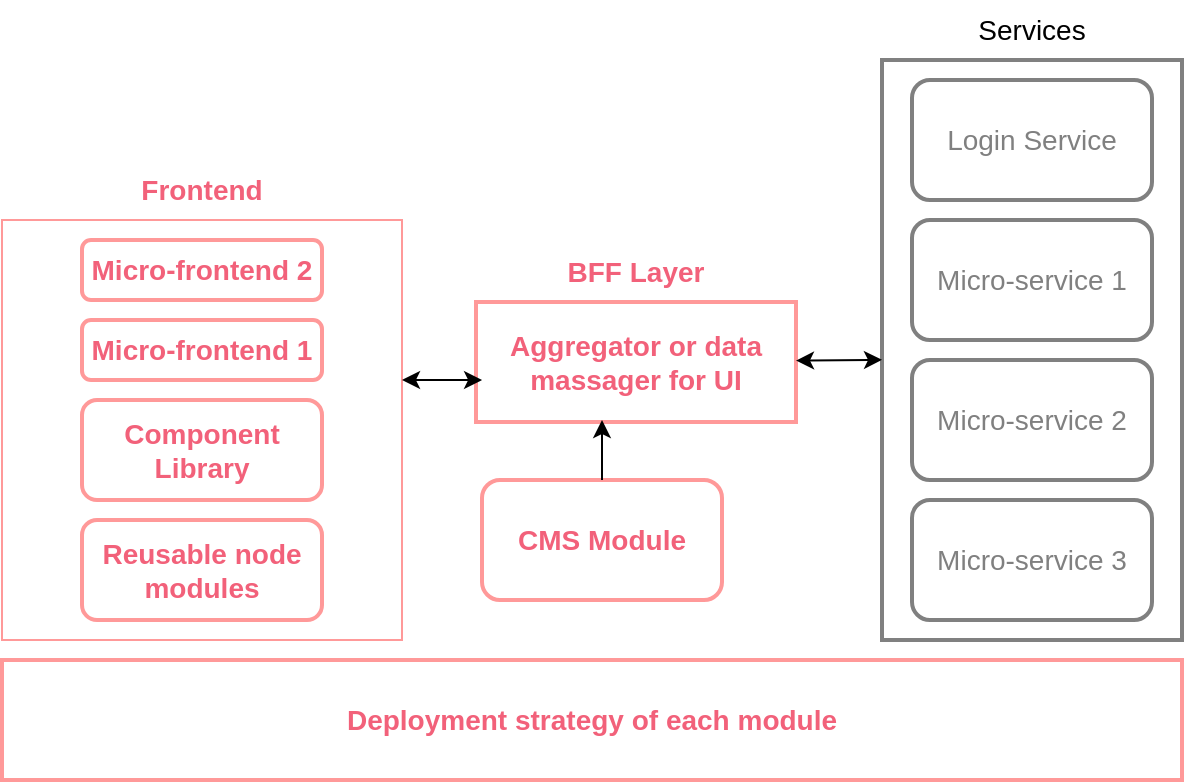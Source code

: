 <mxfile version="20.0.4" type="github" pages="2">
  <diagram id="bGjxX2FuYvQSAbSJWaOH" name="tech-architecture">
    <mxGraphModel dx="1042" dy="624" grid="1" gridSize="10" guides="1" tooltips="1" connect="1" arrows="1" fold="1" page="1" pageScale="1" pageWidth="850" pageHeight="1100" math="0" shadow="0">
      <root>
        <mxCell id="0" />
        <mxCell id="1" parent="0" />
        <mxCell id="9_o_dCXTUubcjTPNXbyS-2" value="" style="rounded=0;whiteSpace=wrap;html=1;strokeColor=#FF9999;" parent="1" vertex="1">
          <mxGeometry x="80" y="160" width="200" height="210" as="geometry" />
        </mxCell>
        <mxCell id="9_o_dCXTUubcjTPNXbyS-3" value="&lt;font style=&quot;font-size: 14px;&quot;&gt;Frontend&lt;/font&gt;" style="text;html=1;strokeColor=none;fillColor=none;align=center;verticalAlign=middle;whiteSpace=wrap;rounded=0;fontColor=#F2617A;labelBorderColor=none;strokeWidth=2;fontStyle=1" parent="1" vertex="1">
          <mxGeometry x="150" y="130" width="60" height="30" as="geometry" />
        </mxCell>
        <mxCell id="9_o_dCXTUubcjTPNXbyS-4" value="Reusable node modules" style="rounded=1;whiteSpace=wrap;html=1;fontSize=14;strokeColor=#FF9999;fontColor=#F2617A;labelBorderColor=none;strokeWidth=2;fontStyle=1" parent="1" vertex="1">
          <mxGeometry x="120" y="310" width="120" height="50" as="geometry" />
        </mxCell>
        <mxCell id="9_o_dCXTUubcjTPNXbyS-5" value="Component Library" style="rounded=1;whiteSpace=wrap;html=1;fontSize=14;strokeColor=#FF9999;fontColor=#F2617A;labelBorderColor=none;strokeWidth=2;fontStyle=1" parent="1" vertex="1">
          <mxGeometry x="120" y="250" width="120" height="50" as="geometry" />
        </mxCell>
        <mxCell id="9_o_dCXTUubcjTPNXbyS-6" value="Micro-frontend 1" style="rounded=1;whiteSpace=wrap;html=1;fontSize=14;strokeColor=#FF9999;fontColor=#F2617A;labelBorderColor=none;strokeWidth=2;fontStyle=1" parent="1" vertex="1">
          <mxGeometry x="120" y="210" width="120" height="30" as="geometry" />
        </mxCell>
        <mxCell id="9_o_dCXTUubcjTPNXbyS-7" value="Micro-frontend 2" style="rounded=1;whiteSpace=wrap;html=1;fontSize=14;strokeColor=#FF9999;fontColor=#F2617A;labelBorderColor=none;strokeWidth=2;fontStyle=1" parent="1" vertex="1">
          <mxGeometry x="120" y="170" width="120" height="30" as="geometry" />
        </mxCell>
        <mxCell id="9_o_dCXTUubcjTPNXbyS-8" value="Aggregator or data massager for UI" style="rounded=0;whiteSpace=wrap;html=1;fontSize=14;strokeColor=#FF9999;fontColor=#F2617A;labelBorderColor=none;strokeWidth=2;fontStyle=1" parent="1" vertex="1">
          <mxGeometry x="317" y="201" width="160" height="60" as="geometry" />
        </mxCell>
        <mxCell id="9_o_dCXTUubcjTPNXbyS-9" value="BFF Layer" style="text;html=1;strokeColor=none;fillColor=none;align=center;verticalAlign=middle;whiteSpace=wrap;rounded=0;fontSize=14;fontColor=#F2617A;labelBorderColor=none;strokeWidth=2;fontStyle=1" parent="1" vertex="1">
          <mxGeometry x="357" y="171" width="80" height="30" as="geometry" />
        </mxCell>
        <mxCell id="9_o_dCXTUubcjTPNXbyS-10" value="" style="rounded=0;whiteSpace=wrap;html=1;fontSize=14;strokeColor=#808080;strokeWidth=2;fontColor=#808080;" parent="1" vertex="1">
          <mxGeometry x="520" y="80" width="150" height="290" as="geometry" />
        </mxCell>
        <mxCell id="9_o_dCXTUubcjTPNXbyS-11" value="&lt;font style=&quot;font-size: 14px;&quot;&gt;Services&lt;/font&gt;" style="text;html=1;strokeColor=none;fillColor=none;align=center;verticalAlign=middle;whiteSpace=wrap;rounded=0;" parent="1" vertex="1">
          <mxGeometry x="565" y="50" width="60" height="30" as="geometry" />
        </mxCell>
        <mxCell id="9_o_dCXTUubcjTPNXbyS-12" value="Login Service" style="rounded=1;whiteSpace=wrap;html=1;fontSize=14;strokeColor=#808080;strokeWidth=2;fontColor=#808080;" parent="1" vertex="1">
          <mxGeometry x="535" y="90" width="120" height="60" as="geometry" />
        </mxCell>
        <mxCell id="9_o_dCXTUubcjTPNXbyS-13" value="Micro-service 1" style="rounded=1;whiteSpace=wrap;html=1;fontSize=14;strokeColor=#808080;strokeWidth=2;fontColor=#808080;" parent="1" vertex="1">
          <mxGeometry x="535" y="160" width="120" height="60" as="geometry" />
        </mxCell>
        <mxCell id="9_o_dCXTUubcjTPNXbyS-14" value="Micro-service 2" style="rounded=1;whiteSpace=wrap;html=1;fontSize=14;strokeColor=#808080;strokeWidth=2;fontColor=#808080;" parent="1" vertex="1">
          <mxGeometry x="535" y="230" width="120" height="60" as="geometry" />
        </mxCell>
        <mxCell id="9_o_dCXTUubcjTPNXbyS-15" value="Micro-service 3" style="rounded=1;whiteSpace=wrap;html=1;fontSize=14;strokeColor=#808080;strokeWidth=2;fontColor=#808080;" parent="1" vertex="1">
          <mxGeometry x="535" y="300" width="120" height="60" as="geometry" />
        </mxCell>
        <mxCell id="9_o_dCXTUubcjTPNXbyS-21" value="CMS Module" style="rounded=1;whiteSpace=wrap;html=1;fontSize=14;strokeColor=#FF9999;fontColor=#F2617A;labelBorderColor=none;strokeWidth=2;fontStyle=1" parent="1" vertex="1">
          <mxGeometry x="320" y="290" width="120" height="60" as="geometry" />
        </mxCell>
        <mxCell id="9_o_dCXTUubcjTPNXbyS-22" value="" style="endArrow=classic;startArrow=classic;html=1;rounded=0;fontSize=14;entryX=0.019;entryY=0.65;entryDx=0;entryDy=0;entryPerimeter=0;" parent="1" target="9_o_dCXTUubcjTPNXbyS-8" edge="1">
          <mxGeometry width="50" height="50" relative="1" as="geometry">
            <mxPoint x="280" y="240" as="sourcePoint" />
            <mxPoint x="330" y="190" as="targetPoint" />
          </mxGeometry>
        </mxCell>
        <mxCell id="9_o_dCXTUubcjTPNXbyS-24" value="" style="endArrow=classic;startArrow=classic;html=1;rounded=0;fontSize=14;entryX=0;entryY=0.517;entryDx=0;entryDy=0;entryPerimeter=0;" parent="1" source="9_o_dCXTUubcjTPNXbyS-8" target="9_o_dCXTUubcjTPNXbyS-10" edge="1">
          <mxGeometry width="50" height="50" relative="1" as="geometry">
            <mxPoint x="400" y="310" as="sourcePoint" />
            <mxPoint x="450" y="260" as="targetPoint" />
          </mxGeometry>
        </mxCell>
        <mxCell id="9_o_dCXTUubcjTPNXbyS-25" value="" style="endArrow=classic;html=1;rounded=0;fontSize=14;" parent="1" source="9_o_dCXTUubcjTPNXbyS-21" edge="1">
          <mxGeometry width="50" height="50" relative="1" as="geometry">
            <mxPoint x="400" y="310" as="sourcePoint" />
            <mxPoint x="380" y="260" as="targetPoint" />
          </mxGeometry>
        </mxCell>
        <mxCell id="9_o_dCXTUubcjTPNXbyS-26" value="Deployment strategy of each module" style="rounded=0;whiteSpace=wrap;html=1;fontSize=14;strokeColor=#FF9999;fontColor=#F2617A;labelBorderColor=none;strokeWidth=2;fontStyle=1" parent="1" vertex="1">
          <mxGeometry x="80" y="380" width="590" height="60" as="geometry" />
        </mxCell>
      </root>
    </mxGraphModel>
  </diagram>
  <diagram name="rollout plan" id="f7vfqoTVriXkKNg5UWiB">
    <mxGraphModel dx="1042" dy="624" grid="1" gridSize="10" guides="1" tooltips="1" connect="1" arrows="1" fold="1" page="1" pageScale="1" pageWidth="850" pageHeight="1100" math="0" shadow="0">
      <root>
        <mxCell id="kTVvzLQR8SaycQbt84VW-0" />
        <mxCell id="kTVvzLQR8SaycQbt84VW-1" parent="kTVvzLQR8SaycQbt84VW-0" />
        <mxCell id="kTVvzLQR8SaycQbt84VW-2" value="" style="rounded=0;whiteSpace=wrap;html=1;fontStyle=1;strokeColor=#F2617A;" parent="kTVvzLQR8SaycQbt84VW-1" vertex="1">
          <mxGeometry x="158" y="150" width="140" height="220" as="geometry" />
        </mxCell>
        <mxCell id="kTVvzLQR8SaycQbt84VW-3" value="&lt;font style=&quot;font-size: 14px;&quot;&gt;Frontend&lt;/font&gt;" style="text;html=1;strokeColor=none;fillColor=none;align=center;verticalAlign=middle;whiteSpace=wrap;rounded=0;fontColor=#F2617A;fontStyle=1" parent="kTVvzLQR8SaycQbt84VW-1" vertex="1">
          <mxGeometry x="198" y="50" width="60" height="30" as="geometry" />
        </mxCell>
        <mxCell id="kTVvzLQR8SaycQbt84VW-4" value="Reusable node modules" style="rounded=1;whiteSpace=wrap;html=1;fontSize=14;fontColor=#F2617A;fontStyle=1;strokeColor=#F2617A;strokeWidth=2;" parent="kTVvzLQR8SaycQbt84VW-1" vertex="1">
          <mxGeometry x="168" y="300" width="120" height="60" as="geometry" />
        </mxCell>
        <mxCell id="kTVvzLQR8SaycQbt84VW-5" value="Component Library" style="rounded=1;whiteSpace=wrap;html=1;fontSize=14;fontColor=#F2617A;fontStyle=1;strokeColor=#F2617A;strokeWidth=2;" parent="kTVvzLQR8SaycQbt84VW-1" vertex="1">
          <mxGeometry x="168" y="230" width="120" height="60" as="geometry" />
        </mxCell>
        <mxCell id="kTVvzLQR8SaycQbt84VW-6" value="Micro-frontend 1" style="rounded=1;whiteSpace=wrap;html=1;fontSize=14;fontColor=#F2617A;fontStyle=1;strokeColor=#F2617A;strokeWidth=2;" parent="kTVvzLQR8SaycQbt84VW-1" vertex="1">
          <mxGeometry x="168" y="160" width="120" height="60" as="geometry" />
        </mxCell>
        <mxCell id="kTVvzLQR8SaycQbt84VW-7" value="Micro-frontend 2" style="rounded=1;whiteSpace=wrap;html=1;fontSize=14;fontColor=#F2617A;fontStyle=1;strokeColor=#F2617A;strokeWidth=2;" parent="kTVvzLQR8SaycQbt84VW-1" vertex="1">
          <mxGeometry x="168" y="80" width="120" height="60" as="geometry" />
        </mxCell>
        <mxCell id="kTVvzLQR8SaycQbt84VW-10" value="" style="rounded=0;whiteSpace=wrap;html=1;fontSize=14;" parent="kTVvzLQR8SaycQbt84VW-1" vertex="1">
          <mxGeometry x="520" y="80" width="150" height="290" as="geometry" />
        </mxCell>
        <mxCell id="kTVvzLQR8SaycQbt84VW-11" value="&lt;font style=&quot;font-size: 14px;&quot;&gt;Services&lt;/font&gt;" style="text;html=1;strokeColor=none;fillColor=none;align=center;verticalAlign=middle;whiteSpace=wrap;rounded=0;" parent="kTVvzLQR8SaycQbt84VW-1" vertex="1">
          <mxGeometry x="565" y="50" width="60" height="30" as="geometry" />
        </mxCell>
        <mxCell id="kTVvzLQR8SaycQbt84VW-12" value="Login Service" style="rounded=1;whiteSpace=wrap;html=1;fontSize=14;" parent="kTVvzLQR8SaycQbt84VW-1" vertex="1">
          <mxGeometry x="535" y="90" width="120" height="60" as="geometry" />
        </mxCell>
        <mxCell id="kTVvzLQR8SaycQbt84VW-13" value="Micro-service 1" style="rounded=1;whiteSpace=wrap;html=1;fontSize=14;" parent="kTVvzLQR8SaycQbt84VW-1" vertex="1">
          <mxGeometry x="535" y="160" width="120" height="60" as="geometry" />
        </mxCell>
        <mxCell id="kTVvzLQR8SaycQbt84VW-14" value="Micro-service 2" style="rounded=1;whiteSpace=wrap;html=1;fontSize=14;" parent="kTVvzLQR8SaycQbt84VW-1" vertex="1">
          <mxGeometry x="535" y="230" width="120" height="60" as="geometry" />
        </mxCell>
        <mxCell id="kTVvzLQR8SaycQbt84VW-15" value="Micro-service 3" style="rounded=1;whiteSpace=wrap;html=1;fontSize=14;" parent="kTVvzLQR8SaycQbt84VW-1" vertex="1">
          <mxGeometry x="535" y="300" width="120" height="60" as="geometry" />
        </mxCell>
        <mxCell id="kTVvzLQR8SaycQbt84VW-16" value="CMS Module" style="rounded=1;whiteSpace=wrap;html=1;fontSize=14;fontColor=#F2617A;fontStyle=1;strokeColor=#F2617A;strokeWidth=2;" parent="kTVvzLQR8SaycQbt84VW-1" vertex="1">
          <mxGeometry x="340" y="260" width="120" height="60" as="geometry" />
        </mxCell>
        <mxCell id="kTVvzLQR8SaycQbt84VW-17" value="" style="endArrow=classic;startArrow=classic;html=1;rounded=0;fontSize=14;entryX=0.369;entryY=0.983;entryDx=0;entryDy=0;entryPerimeter=0;" parent="kTVvzLQR8SaycQbt84VW-1" edge="1">
          <mxGeometry width="50" height="50" relative="1" as="geometry">
            <mxPoint x="300" y="240" as="sourcePoint" />
            <mxPoint x="379.04" y="168.98" as="targetPoint" />
            <Array as="points">
              <mxPoint x="379" y="240" />
            </Array>
          </mxGeometry>
        </mxCell>
        <mxCell id="kTVvzLQR8SaycQbt84VW-18" value="" style="endArrow=classic;startArrow=classic;html=1;rounded=0;fontSize=14;entryX=0.007;entryY=0.552;entryDx=0;entryDy=0;entryPerimeter=0;exitX=0.588;exitY=1.017;exitDx=0;exitDy=0;exitPerimeter=0;" parent="kTVvzLQR8SaycQbt84VW-1" target="kTVvzLQR8SaycQbt84VW-10" edge="1">
          <mxGeometry width="50" height="50" relative="1" as="geometry">
            <mxPoint x="414.08" y="171.02" as="sourcePoint" />
            <mxPoint x="450" y="260" as="targetPoint" />
            <Array as="points">
              <mxPoint x="414" y="240" />
            </Array>
          </mxGeometry>
        </mxCell>
        <mxCell id="kTVvzLQR8SaycQbt84VW-19" value="" style="endArrow=classic;html=1;rounded=0;fontSize=14;exitX=0.5;exitY=0;exitDx=0;exitDy=0;entryX=0.46;entryY=1.021;entryDx=0;entryDy=0;entryPerimeter=0;" parent="kTVvzLQR8SaycQbt84VW-1" source="kTVvzLQR8SaycQbt84VW-16" target="IDIGNcpA9CSPl_288BRi-0" edge="1">
          <mxGeometry width="50" height="50" relative="1" as="geometry">
            <mxPoint x="381" y="286" as="sourcePoint" />
            <mxPoint x="400" y="166" as="targetPoint" />
          </mxGeometry>
        </mxCell>
        <mxCell id="kTVvzLQR8SaycQbt84VW-20" value="Deployment strategy of each module" style="rounded=0;whiteSpace=wrap;html=1;fontSize=14;fontColor=#F2617A;fontStyle=1;strokeColor=#F2617A;strokeWidth=2;" parent="kTVvzLQR8SaycQbt84VW-1" vertex="1">
          <mxGeometry x="80" y="382" width="590" height="60" as="geometry" />
        </mxCell>
        <mxCell id="VsDTNfi0lpWlJI4bMtyp-0" value="" style="group;fontColor=#F2617A;fontStyle=1;strokeColor=none;strokeWidth=2;" parent="kTVvzLQR8SaycQbt84VW-1" vertex="1" connectable="0">
          <mxGeometry x="320" y="80" width="160" height="90" as="geometry" />
        </mxCell>
        <mxCell id="kTVvzLQR8SaycQbt84VW-9" value="&lt;b&gt;BFF Layer&lt;/b&gt;" style="text;html=1;strokeColor=none;fillColor=none;align=center;verticalAlign=middle;whiteSpace=wrap;rounded=0;fontSize=14;fontColor=#F2617A;" parent="VsDTNfi0lpWlJI4bMtyp-0" vertex="1">
          <mxGeometry x="40" y="-11" width="80" height="30" as="geometry" />
        </mxCell>
        <mxCell id="IDIGNcpA9CSPl_288BRi-0" value="&lt;b&gt;Aggregator or data massager for UI&lt;/b&gt;" style="rounded=1;whiteSpace=wrap;html=1;labelBorderColor=none;fontSize=14;fontColor=#F2617A;strokeColor=#F2617A;strokeWidth=2;" vertex="1" parent="VsDTNfi0lpWlJI4bMtyp-0">
          <mxGeometry x="10" y="20" width="150" height="70" as="geometry" />
        </mxCell>
        <mxCell id="VsDTNfi0lpWlJI4bMtyp-1" value="" style="endArrow=classic;startArrow=classic;html=1;rounded=0;fontSize=14;entryX=0;entryY=0;entryDx=0;entryDy=0;fontColor=#F2617A;" parent="kTVvzLQR8SaycQbt84VW-1" edge="1">
          <mxGeometry width="50" height="50" relative="1" as="geometry">
            <mxPoint x="290" y="126" as="sourcePoint" />
            <mxPoint x="320" y="126" as="targetPoint" />
          </mxGeometry>
        </mxCell>
        <mxCell id="VsDTNfi0lpWlJI4bMtyp-2" value="" style="rounded=0;whiteSpace=wrap;html=1;fontSize=14;strokeColor=#F2617A;strokeWidth=2;" parent="kTVvzLQR8SaycQbt84VW-1" vertex="1">
          <mxGeometry x="80" y="80" width="60" height="290" as="geometry" />
        </mxCell>
        <mxCell id="VsDTNfi0lpWlJI4bMtyp-3" value="Common Configuration" style="text;html=1;strokeColor=none;fillColor=none;align=center;verticalAlign=middle;whiteSpace=wrap;rounded=0;fontSize=14;rotation=270;fontColor=#F2617A;fontStyle=1" parent="kTVvzLQR8SaycQbt84VW-1" vertex="1">
          <mxGeometry x="-5" y="205" width="240" height="30" as="geometry" />
        </mxCell>
      </root>
    </mxGraphModel>
  </diagram>
</mxfile>
